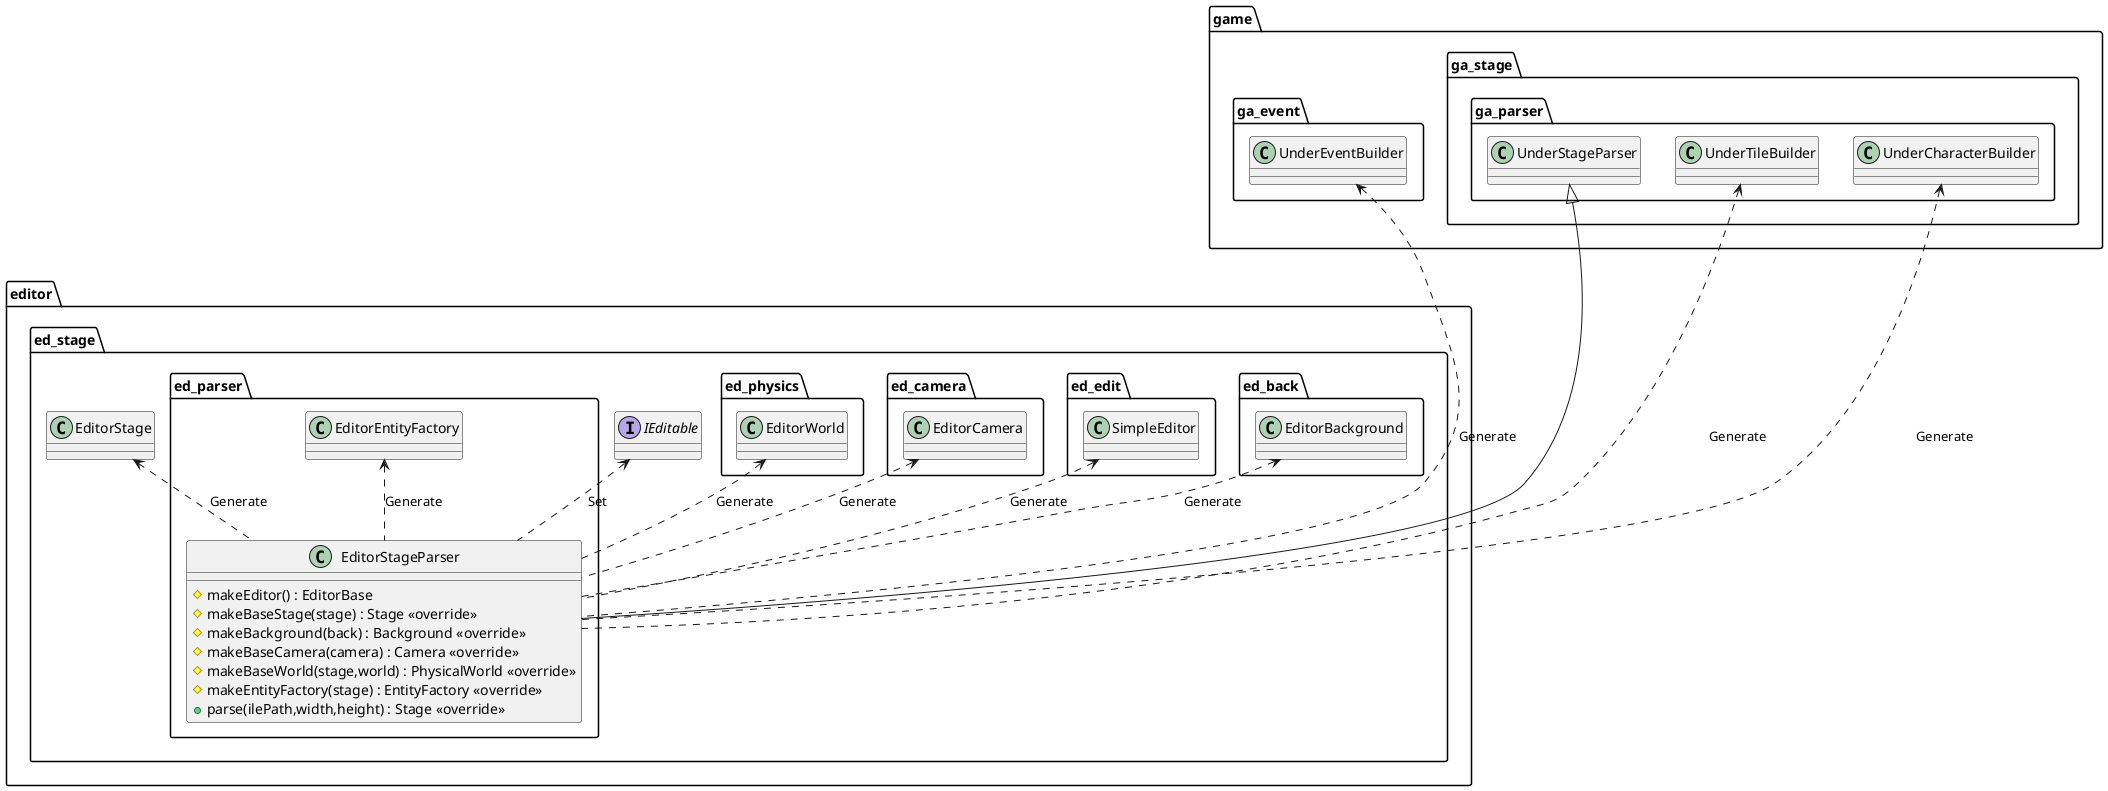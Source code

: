 @startuml EditorParser

package editor {
    package ed_stage {
        package ed_parser {
            class EditorStageParser {
                #makeEditor() : EditorBase
                #makeBaseStage(stage) : Stage <<override>>
                #makeBackground(back) : Background <<override>>
                #makeBaseCamera(camera) : Camera <<override>>
                #makeBaseWorld(stage,world) : PhysicalWorld <<override>>
                #makeEntityFactory(stage) : EntityFactory <<override>>
                +parse(ilePath,width,height) : Stage <<override>>
            }
        }
    }
}

package game {
    package ga_event {
        class UnderEventBuilder
    }
    package ga_stage {
        package ga_parser {
            class UnderStageParser
            class UnderTileBuilder
            class UnderCharacterBuilder
        }
    }
}
package editor {
    package ed_stage {
        interface IEditable
        class EditorStage
        package ed_back {
            class EditorBackground
        }
        package ed_edit {
            class SimpleEditor
        }
        package ed_camera {
            class EditorCamera
        }
        package ed_physics {
            class EditorWorld
        }
        package ed_parser {
            class EditorEntityFactory
        }
    }
}

SimpleEditor <.. EditorStageParser : Generate
EditorStage <.. EditorStageParser : Generate
EditorBackground <.. EditorStageParser : Generate
EditorCamera <.. EditorStageParser : Generate
EditorWorld <.. EditorStageParser : Generate
EditorEntityFactory <.. EditorStageParser : Generate
UnderTileBuilder <... EditorStageParser : Generate
UnderCharacterBuilder <... EditorStageParser : Generate
UnderEventBuilder <... EditorStageParser : Generate
IEditable <.. EditorStageParser : Set

UnderStageParser <|--- EditorStageParser

@enduml

